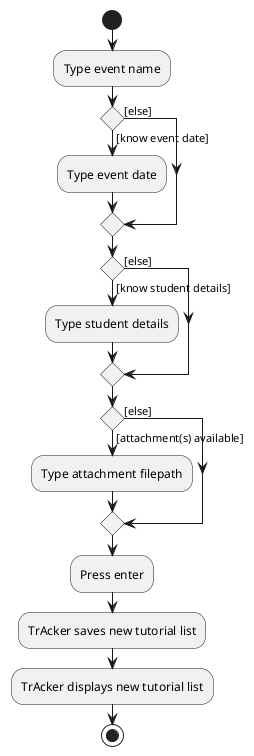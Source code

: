 @startuml
'https://plantuml.com/activity-diagram-beta

start
:Type event name;
if () then ([know event date])
    :Type event date;
else ([else])
    endif
if () then ([know student details])
    :Type student details;
else ([else])
    endif
if () then ([attachment(s) available])
    :Type attachment filepath;
else ([else])
    endif
:Press enter;
:TrAcker saves new tutorial list;
:TrAcker displays new tutorial list;
stop

@enduml
